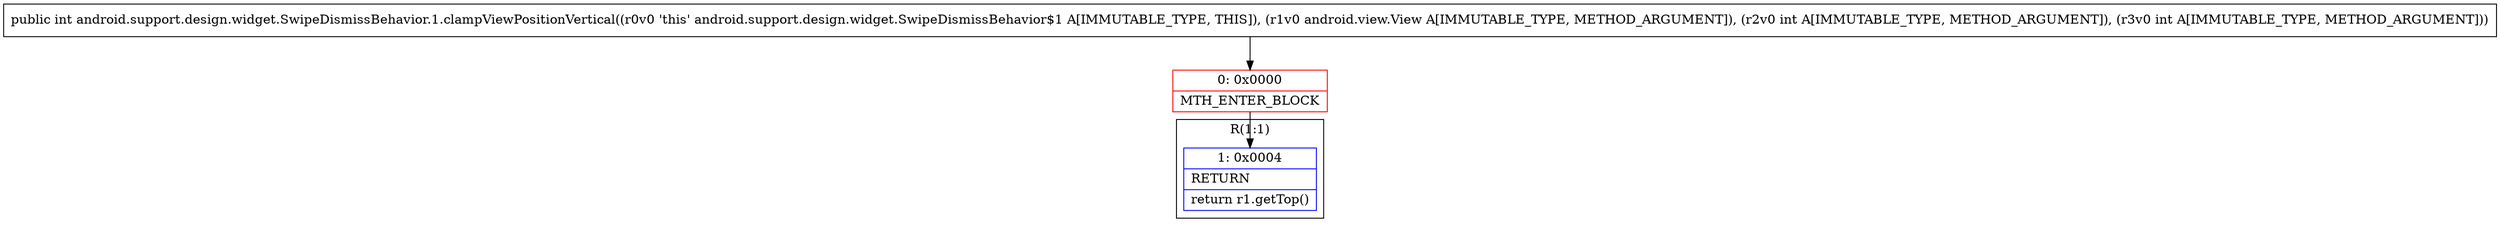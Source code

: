 digraph "CFG forandroid.support.design.widget.SwipeDismissBehavior.1.clampViewPositionVertical(Landroid\/view\/View;II)I" {
subgraph cluster_Region_470347442 {
label = "R(1:1)";
node [shape=record,color=blue];
Node_1 [shape=record,label="{1\:\ 0x0004|RETURN\l|return r1.getTop()\l}"];
}
Node_0 [shape=record,color=red,label="{0\:\ 0x0000|MTH_ENTER_BLOCK\l}"];
MethodNode[shape=record,label="{public int android.support.design.widget.SwipeDismissBehavior.1.clampViewPositionVertical((r0v0 'this' android.support.design.widget.SwipeDismissBehavior$1 A[IMMUTABLE_TYPE, THIS]), (r1v0 android.view.View A[IMMUTABLE_TYPE, METHOD_ARGUMENT]), (r2v0 int A[IMMUTABLE_TYPE, METHOD_ARGUMENT]), (r3v0 int A[IMMUTABLE_TYPE, METHOD_ARGUMENT])) }"];
MethodNode -> Node_0;
Node_0 -> Node_1;
}

